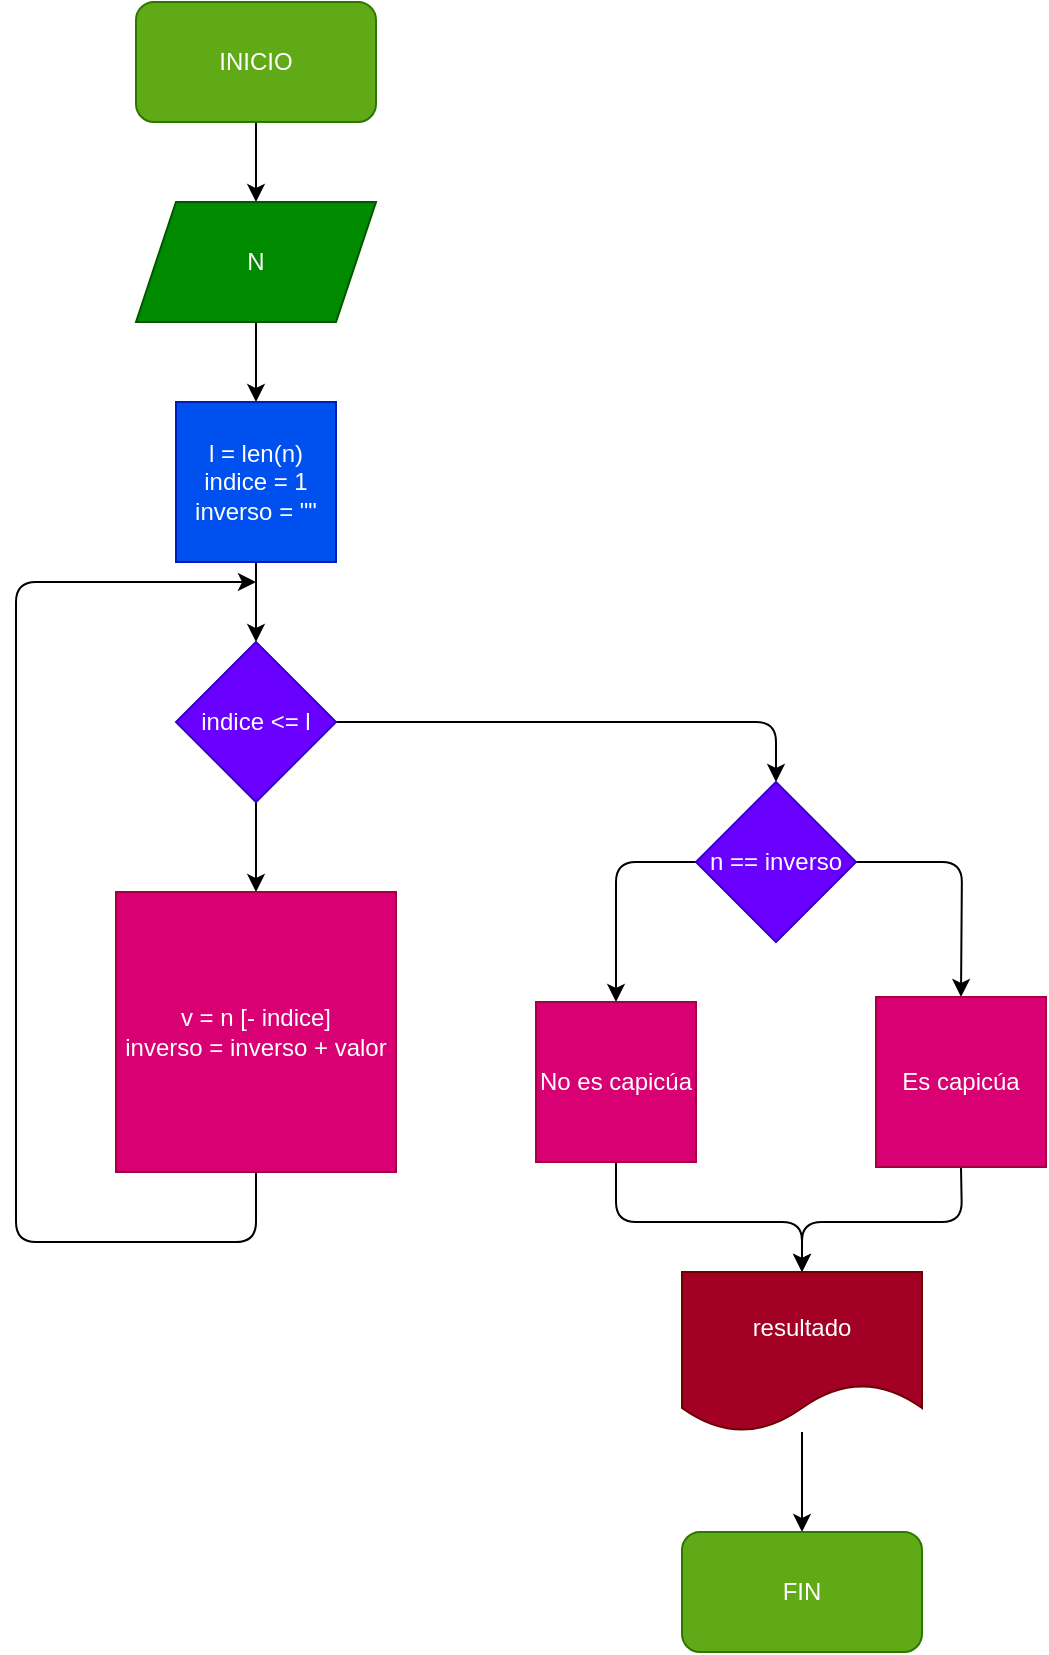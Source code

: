 <mxfile>
    <diagram id="H9O3ajnxW7lEKf3W0enk" name="Página-1">
        <mxGraphModel dx="1083" dy="783" grid="1" gridSize="10" guides="1" tooltips="1" connect="1" arrows="1" fold="1" page="1" pageScale="1" pageWidth="827" pageHeight="1169" math="0" shadow="0">
            <root>
                <mxCell id="0"/>
                <mxCell id="1" parent="0"/>
                <mxCell id="15" value="" style="edgeStyle=none;html=1;" edge="1" parent="1" source="2" target="3">
                    <mxGeometry relative="1" as="geometry"/>
                </mxCell>
                <mxCell id="2" value="INICIO" style="rounded=1;whiteSpace=wrap;html=1;fillColor=#60a917;fontColor=#ffffff;strokeColor=#2D7600;" vertex="1" parent="1">
                    <mxGeometry x="140" y="60" width="120" height="60" as="geometry"/>
                </mxCell>
                <mxCell id="16" value="" style="edgeStyle=none;html=1;" edge="1" parent="1" source="3" target="4">
                    <mxGeometry relative="1" as="geometry"/>
                </mxCell>
                <mxCell id="3" value="N" style="shape=parallelogram;perimeter=parallelogramPerimeter;whiteSpace=wrap;html=1;fixedSize=1;fillColor=#008a00;fontColor=#ffffff;strokeColor=#005700;" vertex="1" parent="1">
                    <mxGeometry x="140" y="160" width="120" height="60" as="geometry"/>
                </mxCell>
                <mxCell id="17" value="" style="edgeStyle=none;html=1;" edge="1" parent="1" source="4" target="5">
                    <mxGeometry relative="1" as="geometry"/>
                </mxCell>
                <mxCell id="4" value="l = len(n)&lt;br&gt;indice = 1&lt;br&gt;inverso = &quot;&quot;" style="whiteSpace=wrap;html=1;aspect=fixed;fillColor=#0050ef;fontColor=#ffffff;strokeColor=#001DBC;" vertex="1" parent="1">
                    <mxGeometry x="160" y="260" width="80" height="80" as="geometry"/>
                </mxCell>
                <mxCell id="18" value="" style="edgeStyle=none;html=1;" edge="1" parent="1" source="5" target="6">
                    <mxGeometry relative="1" as="geometry"/>
                </mxCell>
                <mxCell id="20" style="edgeStyle=none;html=1;exitX=1;exitY=0.5;exitDx=0;exitDy=0;entryX=0.5;entryY=0;entryDx=0;entryDy=0;" edge="1" parent="1" source="5" target="7">
                    <mxGeometry relative="1" as="geometry">
                        <Array as="points">
                            <mxPoint x="460" y="420"/>
                        </Array>
                    </mxGeometry>
                </mxCell>
                <mxCell id="5" value="indice &amp;lt;= l" style="rhombus;whiteSpace=wrap;html=1;fillColor=#6a00ff;fontColor=#ffffff;strokeColor=#3700CC;" vertex="1" parent="1">
                    <mxGeometry x="160" y="380" width="80" height="80" as="geometry"/>
                </mxCell>
                <mxCell id="19" style="edgeStyle=none;html=1;exitX=0.5;exitY=1;exitDx=0;exitDy=0;" edge="1" parent="1" source="6">
                    <mxGeometry relative="1" as="geometry">
                        <mxPoint x="200" y="350" as="targetPoint"/>
                        <Array as="points">
                            <mxPoint x="200" y="680"/>
                            <mxPoint x="80" y="680"/>
                            <mxPoint x="80" y="350"/>
                        </Array>
                    </mxGeometry>
                </mxCell>
                <mxCell id="6" value="v = n [- indice]&lt;br&gt;inverso = inverso + valor" style="whiteSpace=wrap;html=1;aspect=fixed;fillColor=#d80073;fontColor=#ffffff;strokeColor=#A50040;" vertex="1" parent="1">
                    <mxGeometry x="130" y="505" width="140" height="140" as="geometry"/>
                </mxCell>
                <mxCell id="13" style="edgeStyle=none;html=1;exitX=0;exitY=0.5;exitDx=0;exitDy=0;entryX=0.5;entryY=0;entryDx=0;entryDy=0;" edge="1" parent="1" source="7" target="8">
                    <mxGeometry relative="1" as="geometry">
                        <Array as="points">
                            <mxPoint x="380" y="490"/>
                        </Array>
                    </mxGeometry>
                </mxCell>
                <mxCell id="14" style="edgeStyle=none;html=1;exitX=1;exitY=0.5;exitDx=0;exitDy=0;entryX=0.5;entryY=0;entryDx=0;entryDy=0;" edge="1" parent="1" source="7" target="9">
                    <mxGeometry relative="1" as="geometry">
                        <Array as="points">
                            <mxPoint x="553" y="490"/>
                        </Array>
                    </mxGeometry>
                </mxCell>
                <mxCell id="7" value="n == inverso" style="rhombus;whiteSpace=wrap;html=1;fillColor=#6a00ff;fontColor=#ffffff;strokeColor=#3700CC;" vertex="1" parent="1">
                    <mxGeometry x="420" y="450" width="80" height="80" as="geometry"/>
                </mxCell>
                <mxCell id="21" style="edgeStyle=none;html=1;exitX=0.5;exitY=1;exitDx=0;exitDy=0;entryX=0.5;entryY=0;entryDx=0;entryDy=0;" edge="1" parent="1" source="8" target="10">
                    <mxGeometry relative="1" as="geometry">
                        <Array as="points">
                            <mxPoint x="380" y="670"/>
                            <mxPoint x="473" y="670"/>
                        </Array>
                    </mxGeometry>
                </mxCell>
                <mxCell id="8" value="No es capicúa" style="whiteSpace=wrap;html=1;aspect=fixed;fillColor=#d80073;fontColor=#ffffff;strokeColor=#A50040;" vertex="1" parent="1">
                    <mxGeometry x="340" y="560" width="80" height="80" as="geometry"/>
                </mxCell>
                <mxCell id="23" style="edgeStyle=none;html=1;exitX=0.5;exitY=1;exitDx=0;exitDy=0;entryX=0.5;entryY=0;entryDx=0;entryDy=0;" edge="1" parent="1" source="9" target="10">
                    <mxGeometry relative="1" as="geometry">
                        <Array as="points">
                            <mxPoint x="553" y="670"/>
                            <mxPoint x="473" y="670"/>
                        </Array>
                    </mxGeometry>
                </mxCell>
                <mxCell id="9" value="Es capicúa" style="whiteSpace=wrap;html=1;aspect=fixed;fillColor=#d80073;fontColor=#ffffff;strokeColor=#A50040;" vertex="1" parent="1">
                    <mxGeometry x="510" y="557.5" width="85" height="85" as="geometry"/>
                </mxCell>
                <mxCell id="12" value="" style="edgeStyle=none;html=1;" edge="1" parent="1" source="10" target="11">
                    <mxGeometry relative="1" as="geometry"/>
                </mxCell>
                <mxCell id="10" value="resultado" style="shape=document;whiteSpace=wrap;html=1;boundedLbl=1;fillColor=#a20025;fontColor=#ffffff;strokeColor=#6F0000;" vertex="1" parent="1">
                    <mxGeometry x="413" y="695" width="120" height="80" as="geometry"/>
                </mxCell>
                <mxCell id="11" value="FIN" style="rounded=1;whiteSpace=wrap;html=1;fillColor=#60a917;fontColor=#ffffff;strokeColor=#2D7600;" vertex="1" parent="1">
                    <mxGeometry x="413" y="825" width="120" height="60" as="geometry"/>
                </mxCell>
            </root>
        </mxGraphModel>
    </diagram>
</mxfile>